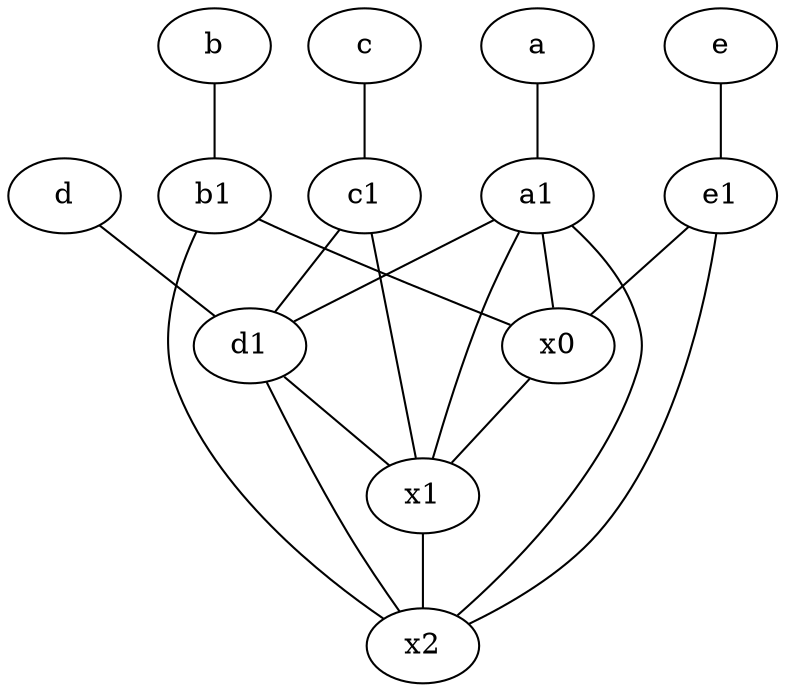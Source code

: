 graph {
	node [labelfontsize=50]
	b [labelfontsize=50 pos="10,4!"]
	c [labelfontsize=50 pos="4.5,2!"]
	b1 [labelfontsize=50 pos="9,4!"]
	d1 [labelfontsize=50 pos="3,5!"]
	a [labelfontsize=50 pos="8,2!"]
	d [labelfontsize=50 pos="2,5!"]
	x2 [labelfontsize=50]
	x1 [labelfontsize=50]
	c1 [labelfontsize=50 pos="4.5,3!"]
	e [labelfontsize=50 pos="7,9!"]
	x0 [labelfontsize=50]
	a1 [labelfontsize=50 pos="8,3!"]
	e1 [labelfontsize=50 pos="7,7!"]
	a1 -- x0
	e1 -- x0
	a1 -- x2
	e -- e1
	x0 -- x1
	a1 -- x1
	c1 -- x1
	c -- c1
	e1 -- x2
	x1 -- x2
	d -- d1
	b1 -- x2
	d1 -- x2
	b -- b1
	a -- a1
	b1 -- x0
	d1 -- x1
	c1 -- d1
	a1 -- d1
}
